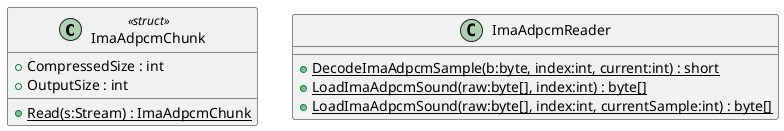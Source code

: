 @startuml
class ImaAdpcmChunk <<struct>> {
    + CompressedSize : int
    + OutputSize : int
    + {static} Read(s:Stream) : ImaAdpcmChunk
}
class ImaAdpcmReader {
    + {static} DecodeImaAdpcmSample(b:byte, index:int, current:int) : short
    + {static} LoadImaAdpcmSound(raw:byte[], index:int) : byte[]
    + {static} LoadImaAdpcmSound(raw:byte[], index:int, currentSample:int) : byte[]
}
@enduml
